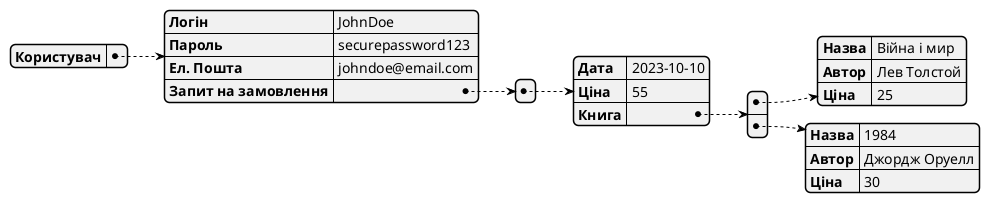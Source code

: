 @startjson
{
  "Користувач": {
    "Логін": "JohnDoe",
    "Пароль": "securepassword123",
    "Ел. Пошта": "johndoe@email.com",
    "Запит на замовлення": [
      {
        "Дата": "2023-10-10",
        "Ціна": 55,
        "Книга": [
          {
            "Назва": "Війна і мир",
            "Автор": "Лев Толстой",
            "Ціна": 25
          },
          {
            "Назва": "1984",
            "Автор": "Джордж Оруелл",
            "Ціна": 30
          }
        ]
      }
    ]
  }
}
@endjson
